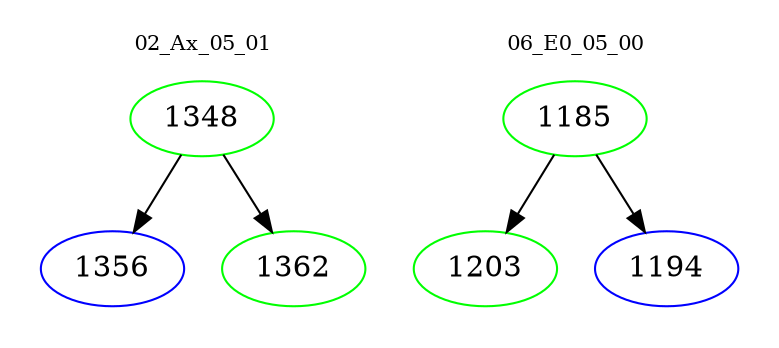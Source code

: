 digraph{
subgraph cluster_0 {
color = white
label = "02_Ax_05_01";
fontsize=10;
T0_1348 [label="1348", color="green"]
T0_1348 -> T0_1356 [color="black"]
T0_1356 [label="1356", color="blue"]
T0_1348 -> T0_1362 [color="black"]
T0_1362 [label="1362", color="green"]
}
subgraph cluster_1 {
color = white
label = "06_E0_05_00";
fontsize=10;
T1_1185 [label="1185", color="green"]
T1_1185 -> T1_1203 [color="black"]
T1_1203 [label="1203", color="green"]
T1_1185 -> T1_1194 [color="black"]
T1_1194 [label="1194", color="blue"]
}
}
